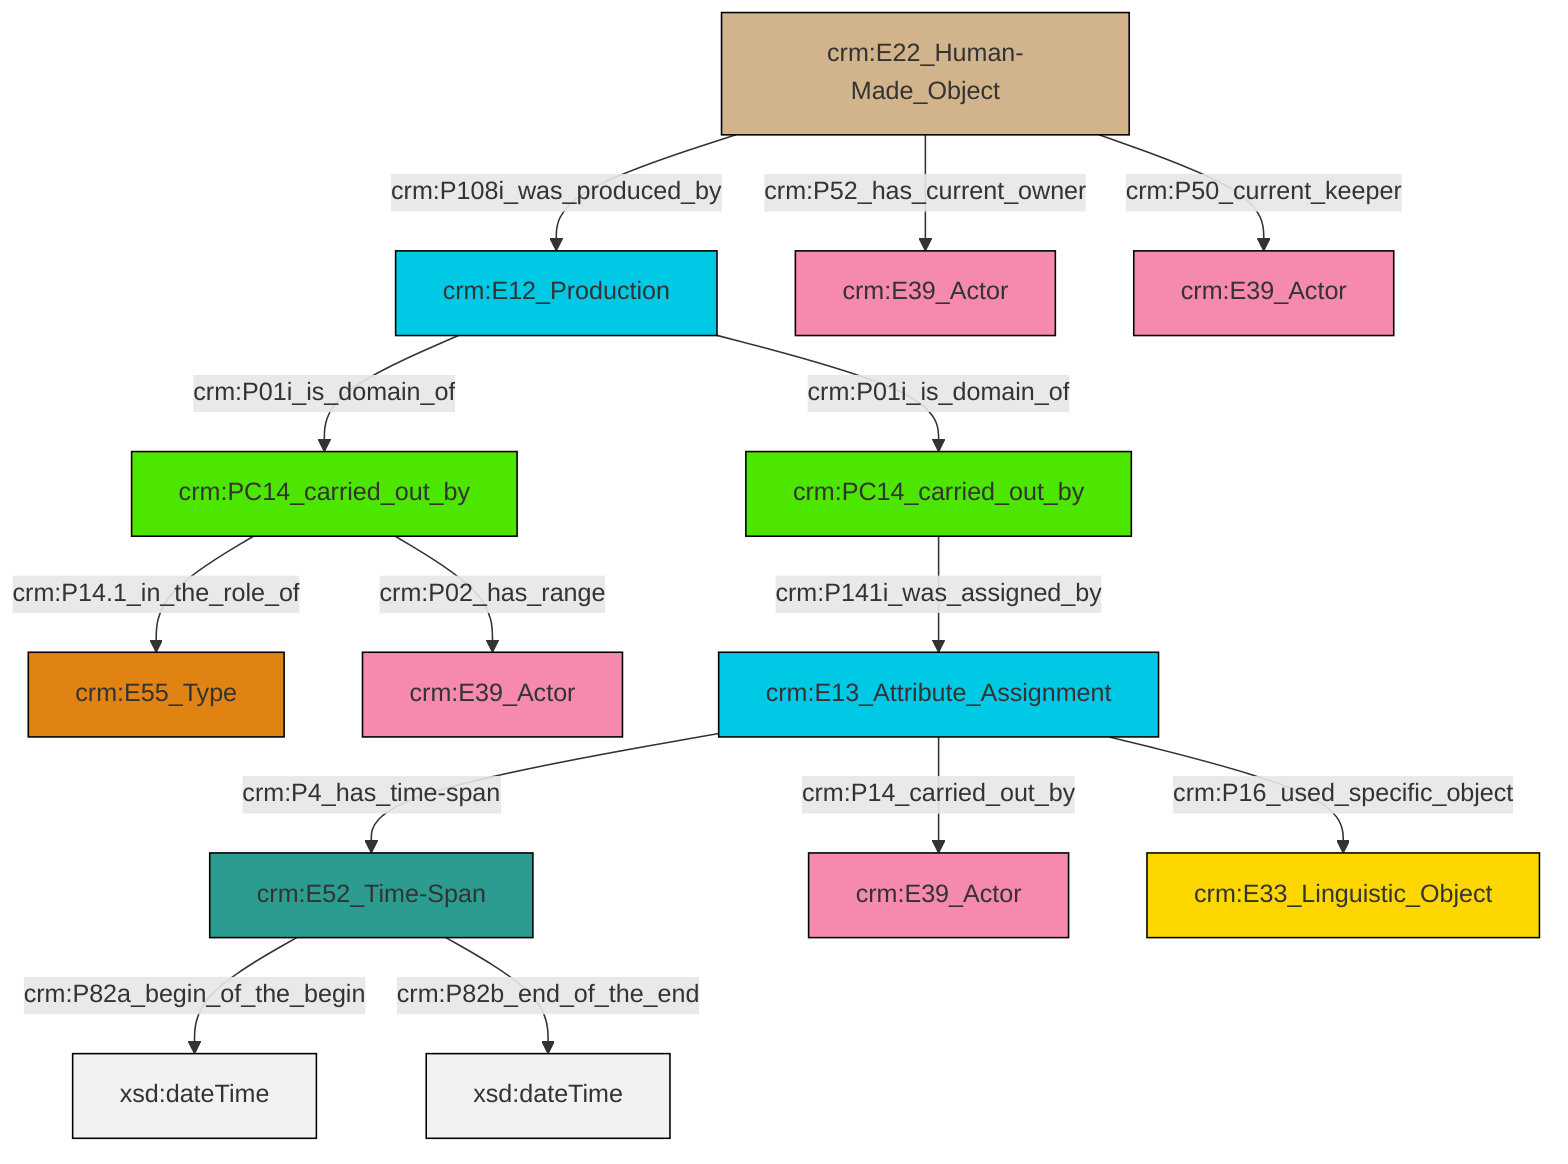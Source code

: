 graph TD
classDef Literal fill:#f2f2f2,stroke:#000000;
classDef CRM_Entity fill:#FFFFFF,stroke:#000000;
classDef Temporal_Entity fill:#00C9E6, stroke:#000000;
classDef Type fill:#E18312, stroke:#000000;
classDef Time-Span fill:#2C9C91, stroke:#000000;
classDef Appellation fill:#FFEB7F, stroke:#000000;
classDef Place fill:#008836, stroke:#000000;
classDef Persistent_Item fill:#B266B2, stroke:#000000;
classDef Conceptual_Object fill:#FFD700, stroke:#000000;
classDef Physical_Thing fill:#D2B48C, stroke:#000000;
classDef Actor fill:#f58aad, stroke:#000000;
classDef PC_Classes fill:#4ce600, stroke:#000000;
classDef Multi fill:#cccccc,stroke:#000000;

2["crm:PC14_carried_out_by"]:::PC_Classes -->|crm:P14.1_in_the_role_of| 3["crm:E55_Type"]:::Type
4["crm:E52_Time-Span"]:::Time-Span -->|crm:P82a_begin_of_the_begin| 5[xsd:dateTime]:::Literal
6["crm:E13_Attribute_Assignment"]:::Temporal_Entity -->|crm:P4_has_time-span| 4["crm:E52_Time-Span"]:::Time-Span
7["crm:E22_Human-Made_Object"]:::Physical_Thing -->|crm:P108i_was_produced_by| 8["crm:E12_Production"]:::Temporal_Entity
2["crm:PC14_carried_out_by"]:::PC_Classes -->|crm:P02_has_range| 9["crm:E39_Actor"]:::Actor
8["crm:E12_Production"]:::Temporal_Entity -->|crm:P01i_is_domain_of| 2["crm:PC14_carried_out_by"]:::PC_Classes
6["crm:E13_Attribute_Assignment"]:::Temporal_Entity -->|crm:P14_carried_out_by| 13["crm:E39_Actor"]:::Actor
7["crm:E22_Human-Made_Object"]:::Physical_Thing -->|crm:P52_has_current_owner| 15["crm:E39_Actor"]:::Actor
7["crm:E22_Human-Made_Object"]:::Physical_Thing -->|crm:P50_current_keeper| 18["crm:E39_Actor"]:::Actor
20["crm:PC14_carried_out_by"]:::PC_Classes -->|crm:P141i_was_assigned_by| 6["crm:E13_Attribute_Assignment"]:::Temporal_Entity
4["crm:E52_Time-Span"]:::Time-Span -->|crm:P82b_end_of_the_end| 21[xsd:dateTime]:::Literal
6["crm:E13_Attribute_Assignment"]:::Temporal_Entity -->|crm:P16_used_specific_object| 0["crm:E33_Linguistic_Object"]:::Conceptual_Object
8["crm:E12_Production"]:::Temporal_Entity -->|crm:P01i_is_domain_of| 20["crm:PC14_carried_out_by"]:::PC_Classes